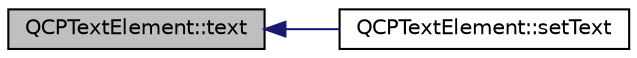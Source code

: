 digraph "QCPTextElement::text"
{
  edge [fontname="Helvetica",fontsize="10",labelfontname="Helvetica",labelfontsize="10"];
  node [fontname="Helvetica",fontsize="10",shape=record];
  rankdir="LR";
  Node145 [label="QCPTextElement::text",height=0.2,width=0.4,color="black", fillcolor="grey75", style="filled", fontcolor="black"];
  Node145 -> Node146 [dir="back",color="midnightblue",fontsize="10",style="solid",fontname="Helvetica"];
  Node146 [label="QCPTextElement::setText",height=0.2,width=0.4,color="black", fillcolor="white", style="filled",URL="$class_q_c_p_text_element.html#ac44b81e69e719b879eb2feecb33557e2"];
}
